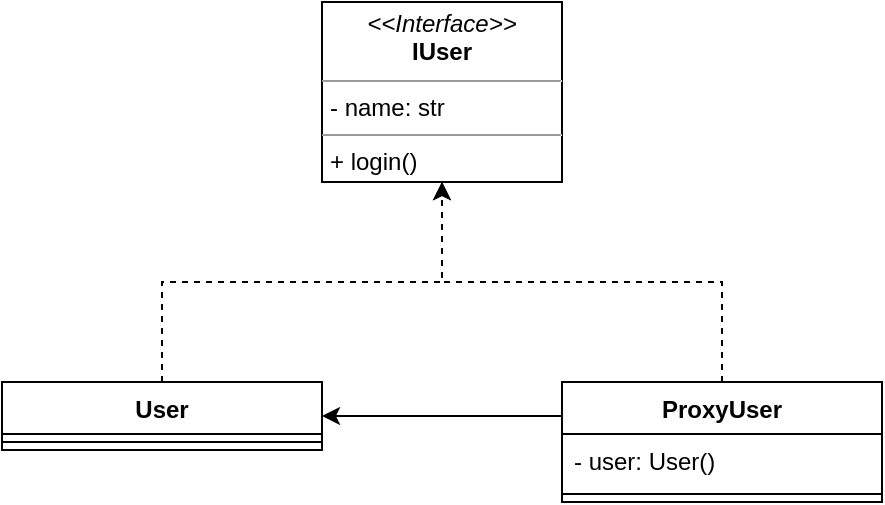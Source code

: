 <mxfile version="14.6.13" type="device"><diagram id="Xx6WHkbZ90wGw88ztGpZ" name="Page-1"><mxGraphModel dx="585" dy="526" grid="1" gridSize="10" guides="1" tooltips="1" connect="1" arrows="1" fold="1" page="1" pageScale="1" pageWidth="827" pageHeight="1169" math="0" shadow="0"><root><mxCell id="0"/><mxCell id="1" parent="0"/><mxCell id="g5PXol92SkSbl_Z_-IP0-2" value="&lt;p style=&quot;margin: 0px ; margin-top: 4px ; text-align: center&quot;&gt;&lt;i&gt;&amp;lt;&amp;lt;Interface&amp;gt;&amp;gt;&lt;/i&gt;&lt;br&gt;&lt;b&gt;IUser&lt;/b&gt;&lt;/p&gt;&lt;hr size=&quot;1&quot;&gt;&lt;p style=&quot;margin: 0px ; margin-left: 4px&quot;&gt;- name: str&lt;/p&gt;&lt;hr size=&quot;1&quot;&gt;&lt;p style=&quot;margin: 0px ; margin-left: 4px&quot;&gt;+ login()&lt;br&gt;&lt;/p&gt;" style="verticalAlign=top;align=left;overflow=fill;fontSize=12;fontFamily=Helvetica;html=1;" vertex="1" parent="1"><mxGeometry x="350" y="170" width="120" height="90" as="geometry"/></mxCell><mxCell id="g5PXol92SkSbl_Z_-IP0-13" style="edgeStyle=orthogonalEdgeStyle;rounded=0;orthogonalLoop=1;jettySize=auto;html=1;exitX=0.5;exitY=0;exitDx=0;exitDy=0;entryX=0.5;entryY=1;entryDx=0;entryDy=0;dashed=1;" edge="1" parent="1" source="g5PXol92SkSbl_Z_-IP0-4" target="g5PXol92SkSbl_Z_-IP0-2"><mxGeometry relative="1" as="geometry"/></mxCell><mxCell id="g5PXol92SkSbl_Z_-IP0-4" value="ProxyUser" style="swimlane;fontStyle=1;align=center;verticalAlign=top;childLayout=stackLayout;horizontal=1;startSize=26;horizontalStack=0;resizeParent=1;resizeParentMax=0;resizeLast=0;collapsible=1;marginBottom=0;" vertex="1" parent="1"><mxGeometry x="470" y="360" width="160" height="60" as="geometry"/></mxCell><mxCell id="g5PXol92SkSbl_Z_-IP0-5" value="- user: User()" style="text;strokeColor=none;fillColor=none;align=left;verticalAlign=top;spacingLeft=4;spacingRight=4;overflow=hidden;rotatable=0;points=[[0,0.5],[1,0.5]];portConstraint=eastwest;" vertex="1" parent="g5PXol92SkSbl_Z_-IP0-4"><mxGeometry y="26" width="160" height="26" as="geometry"/></mxCell><mxCell id="g5PXol92SkSbl_Z_-IP0-6" value="" style="line;strokeWidth=1;fillColor=none;align=left;verticalAlign=middle;spacingTop=-1;spacingLeft=3;spacingRight=3;rotatable=0;labelPosition=right;points=[];portConstraint=eastwest;" vertex="1" parent="g5PXol92SkSbl_Z_-IP0-4"><mxGeometry y="52" width="160" height="8" as="geometry"/></mxCell><mxCell id="g5PXol92SkSbl_Z_-IP0-14" style="edgeStyle=orthogonalEdgeStyle;rounded=0;orthogonalLoop=1;jettySize=auto;html=1;exitX=0.5;exitY=0;exitDx=0;exitDy=0;entryX=0.5;entryY=1;entryDx=0;entryDy=0;dashed=1;" edge="1" parent="1" source="g5PXol92SkSbl_Z_-IP0-8" target="g5PXol92SkSbl_Z_-IP0-2"><mxGeometry relative="1" as="geometry"/></mxCell><mxCell id="g5PXol92SkSbl_Z_-IP0-8" value="User" style="swimlane;fontStyle=1;align=center;verticalAlign=top;childLayout=stackLayout;horizontal=1;startSize=26;horizontalStack=0;resizeParent=1;resizeParentMax=0;resizeLast=0;collapsible=1;marginBottom=0;" vertex="1" parent="1"><mxGeometry x="190" y="360" width="160" height="34" as="geometry"/></mxCell><mxCell id="g5PXol92SkSbl_Z_-IP0-10" value="" style="line;strokeWidth=1;fillColor=none;align=left;verticalAlign=middle;spacingTop=-1;spacingLeft=3;spacingRight=3;rotatable=0;labelPosition=right;points=[];portConstraint=eastwest;" vertex="1" parent="g5PXol92SkSbl_Z_-IP0-8"><mxGeometry y="26" width="160" height="8" as="geometry"/></mxCell><mxCell id="g5PXol92SkSbl_Z_-IP0-15" style="edgeStyle=orthogonalEdgeStyle;rounded=0;orthogonalLoop=1;jettySize=auto;html=1;exitX=0;exitY=0.5;exitDx=0;exitDy=0;entryX=1;entryY=0.5;entryDx=0;entryDy=0;" edge="1" parent="1" source="g5PXol92SkSbl_Z_-IP0-5" target="g5PXol92SkSbl_Z_-IP0-8"><mxGeometry relative="1" as="geometry"><Array as="points"><mxPoint x="470" y="377"/></Array></mxGeometry></mxCell></root></mxGraphModel></diagram></mxfile>